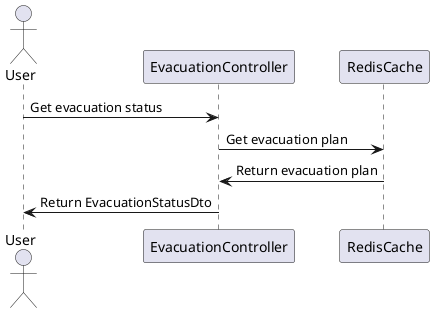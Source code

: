 @startuml
actor User
participant "EvacuationController" as Controller
participant "RedisCache" as Cache

User -> Controller: Get evacuation status
Controller -> Cache: Get evacuation plan
Cache -> Controller: Return evacuation plan
Controller -> User: Return EvacuationStatusDto
@enduml